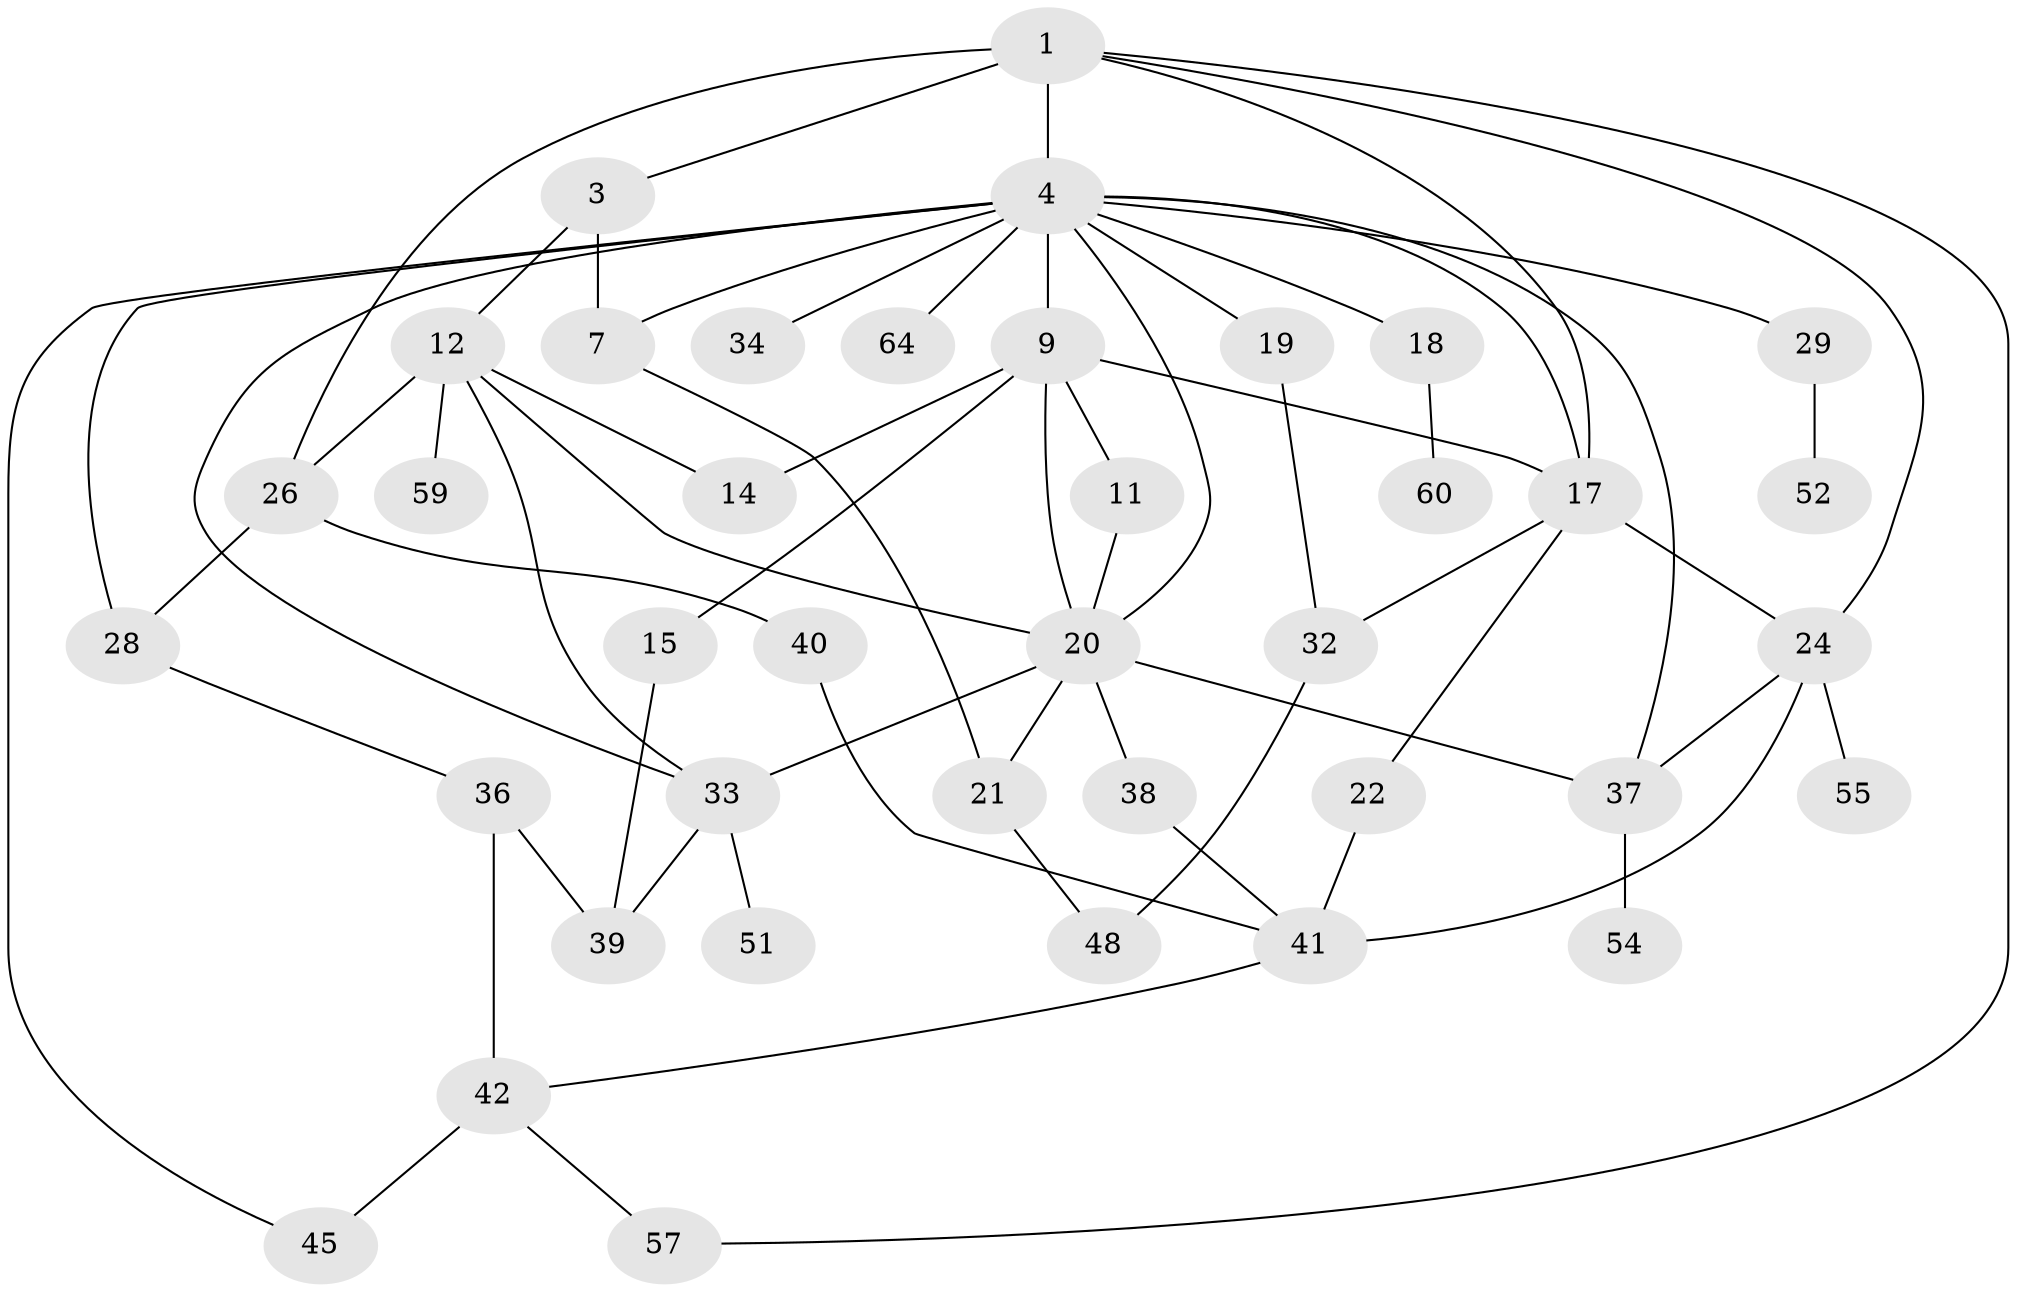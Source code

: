 // original degree distribution, {3: 0.23076923076923078, 4: 0.12307692307692308, 6: 0.046153846153846156, 5: 0.12307692307692308, 2: 0.3384615384615385, 1: 0.13846153846153847}
// Generated by graph-tools (version 1.1) at 2025/17/03/04/25 18:17:08]
// undirected, 39 vertices, 63 edges
graph export_dot {
graph [start="1"]
  node [color=gray90,style=filled];
  1 [super="+2+13"];
  3;
  4 [super="+58+8+5"];
  7;
  9 [super="+10"];
  11;
  12;
  14;
  15;
  17;
  18;
  19;
  20 [super="+25+23"];
  21;
  22;
  24;
  26 [super="+35"];
  28;
  29;
  32;
  33;
  34;
  36 [super="+56"];
  37 [super="+44"];
  38;
  39 [super="+49"];
  40;
  41 [super="+47"];
  42;
  45;
  48;
  51;
  52;
  54;
  55;
  57;
  59;
  60 [super="+61"];
  64;
  1 -- 26;
  1 -- 3;
  1 -- 4 [weight=2];
  1 -- 24;
  1 -- 17;
  1 -- 57;
  3 -- 7;
  3 -- 12;
  4 -- 9;
  4 -- 7 [weight=2];
  4 -- 64;
  4 -- 19;
  4 -- 45;
  4 -- 33;
  4 -- 34;
  4 -- 17;
  4 -- 18;
  4 -- 28;
  4 -- 29;
  4 -- 20;
  4 -- 37;
  7 -- 21;
  9 -- 11;
  9 -- 17;
  9 -- 14;
  9 -- 20;
  9 -- 15;
  11 -- 20;
  12 -- 14;
  12 -- 59;
  12 -- 26;
  12 -- 33;
  12 -- 20;
  15 -- 39;
  17 -- 22;
  17 -- 24;
  17 -- 32;
  18 -- 60;
  19 -- 32;
  20 -- 33;
  20 -- 21;
  20 -- 37;
  20 -- 38;
  21 -- 48;
  22 -- 41 [weight=2];
  24 -- 37;
  24 -- 55;
  24 -- 41;
  26 -- 40;
  26 -- 28;
  28 -- 36;
  29 -- 52;
  32 -- 48;
  33 -- 51;
  33 -- 39;
  36 -- 39;
  36 -- 42 [weight=2];
  37 -- 54;
  38 -- 41;
  40 -- 41;
  41 -- 42;
  42 -- 45;
  42 -- 57;
}
